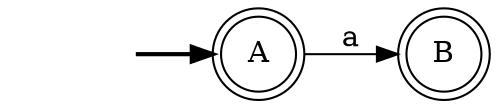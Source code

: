 digraph {
	fake [style=invisible]
	A [root=true shape=doublecircle]
	B [shape=doublecircle]
	fake -> A [style=bold]
	A -> B [label=a]
	rankdir=LR
}
